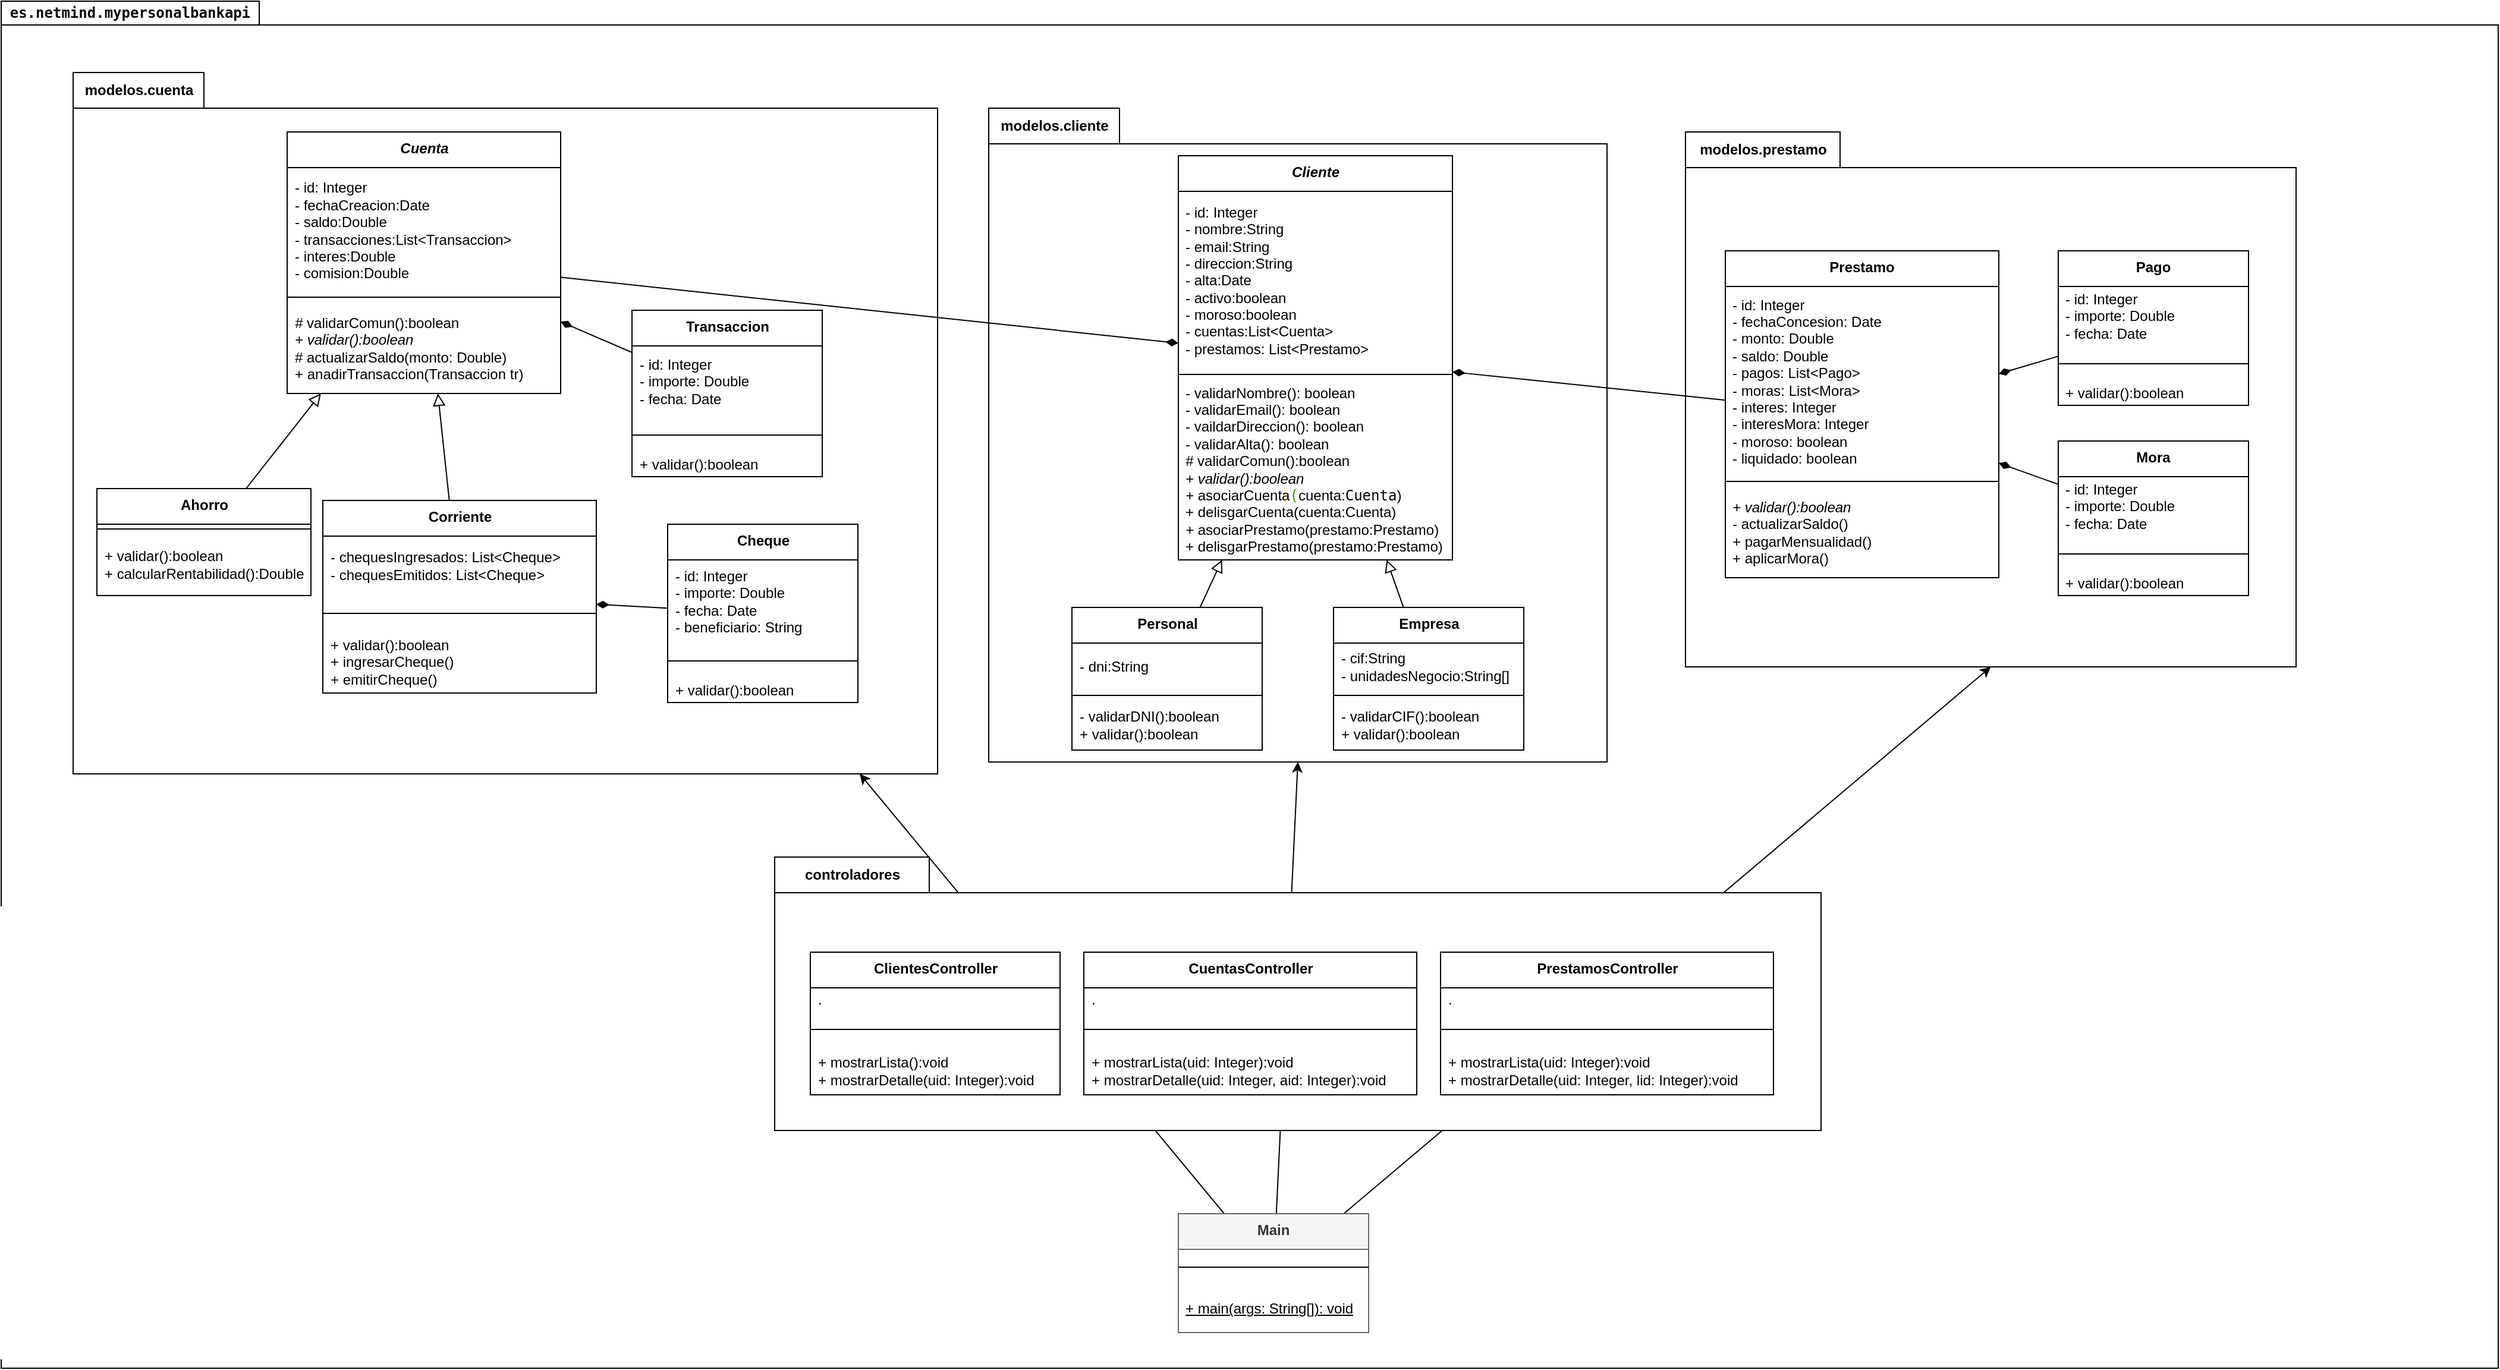 <mxfile version="22.0.2" type="google">
  <diagram id="C5RBs43oDa-KdzZeNtuy" name="Página-1">
    <mxGraphModel grid="1" page="1" gridSize="10" guides="1" tooltips="1" connect="1" arrows="1" fold="1" pageScale="1" pageWidth="827" pageHeight="1169" math="0" shadow="0">
      <root>
        <mxCell id="WIyWlLk6GJQsqaUBKTNV-0" />
        <mxCell id="WIyWlLk6GJQsqaUBKTNV-1" parent="WIyWlLk6GJQsqaUBKTNV-0" />
        <mxCell id="frQ_jHYJPk0czrlvkKCq-106" value="&lt;div style=&quot;background-color: rgb(255, 255, 255); color: rgb(8, 8, 8); font-family: &amp;quot;JetBrains Mono&amp;quot;, monospace;&quot;&gt;es.netmind.mypersonalbankapi&lt;/div&gt;" style="shape=folder;fontStyle=1;tabWidth=217;tabHeight=20;tabPosition=left;html=1;boundedLbl=1;labelInHeader=1;container=1;collapsible=0;recursiveResize=0;whiteSpace=wrap;" vertex="1" parent="WIyWlLk6GJQsqaUBKTNV-1">
          <mxGeometry x="-400" y="-890" width="2100" height="1150" as="geometry" />
        </mxCell>
        <mxCell id="frQ_jHYJPk0czrlvkKCq-33" value="modelos.cliente" style="shape=folder;fontStyle=1;tabWidth=110;tabHeight=30;tabPosition=left;html=1;boundedLbl=1;labelInHeader=1;container=1;collapsible=0;recursiveResize=0;whiteSpace=wrap;" vertex="1" parent="frQ_jHYJPk0czrlvkKCq-106">
          <mxGeometry x="830.5" y="90" width="520" height="550" as="geometry" />
        </mxCell>
        <mxCell id="frQ_jHYJPk0czrlvkKCq-2" value="&lt;b&gt;Cliente&lt;/b&gt;" style="swimlane;fontStyle=2;align=center;verticalAlign=top;childLayout=stackLayout;horizontal=1;startSize=30;horizontalStack=0;resizeParent=1;resizeParentMax=0;resizeLast=0;collapsible=0;marginBottom=0;html=1;whiteSpace=wrap;" vertex="1" parent="frQ_jHYJPk0czrlvkKCq-33">
          <mxGeometry x="159.5" y="40" width="230.5" height="340" as="geometry" />
        </mxCell>
        <mxCell id="frQ_jHYJPk0czrlvkKCq-4" value="- id: Integer&lt;div&gt;- nombre:String&lt;/div&gt;-&amp;nbsp;&lt;span style=&quot;background-color: initial;&quot;&gt;email:String&lt;/span&gt;&lt;br&gt;-&amp;nbsp;&lt;span style=&quot;background-color: initial;&quot;&gt;direccion:String&lt;/span&gt;&lt;br&gt;-&amp;nbsp;&lt;span style=&quot;background-color: initial;&quot;&gt;alta:Date&lt;/span&gt;&lt;br&gt;-&amp;nbsp;&lt;span style=&quot;background-color: initial;&quot;&gt;activo:boolean&lt;/span&gt;&lt;br&gt;-&amp;nbsp;&lt;span style=&quot;background-color: initial;&quot;&gt;moroso:boolean&lt;br&gt;- cuentas:List&amp;lt;Cuenta&amp;gt;&lt;br&gt;- prestamos: List&amp;lt;Prestamo&amp;gt;&lt;br&gt;&lt;/span&gt;" style="text;html=1;strokeColor=none;fillColor=none;align=left;verticalAlign=middle;spacingLeft=4;spacingRight=4;overflow=hidden;rotatable=0;points=[[0,0.5],[1,0.5]];portConstraint=eastwest;whiteSpace=wrap;" vertex="1" parent="frQ_jHYJPk0czrlvkKCq-2">
          <mxGeometry y="30" width="230.5" height="150" as="geometry" />
        </mxCell>
        <mxCell id="frQ_jHYJPk0czrlvkKCq-7" value="" style="line;strokeWidth=1;fillColor=none;align=left;verticalAlign=middle;spacingTop=-1;spacingLeft=3;spacingRight=3;rotatable=0;labelPosition=right;points=[];portConstraint=eastwest;" vertex="1" parent="frQ_jHYJPk0czrlvkKCq-2">
          <mxGeometry y="180" width="230.5" height="8" as="geometry" />
        </mxCell>
        <mxCell id="frQ_jHYJPk0czrlvkKCq-9" value="- validarNombre(): boolean&lt;br&gt;- validarEmail(): boolean&lt;br&gt;- vaildarDireccion(): boolean&lt;br&gt;- validarAlta(): boolean&lt;br&gt;&lt;i style=&quot;border-color: var(--border-color);&quot;&gt;#&amp;nbsp;&lt;/i&gt;validarComun():boolean&lt;br&gt;&lt;i&gt;+ validar():boolean&lt;br&gt;+&amp;nbsp;&lt;/i&gt;asociarCuenta&lt;span style=&quot;font-family: &amp;quot;JetBrains Mono&amp;quot;, monospace; color: rgb(63, 145, 1);&quot;&gt;(&lt;/span&gt;cuenta:&lt;span style=&quot;font-family: &amp;quot;JetBrains Mono&amp;quot;, monospace;&quot;&gt;Cuenta&lt;/span&gt;)&lt;br&gt;+&amp;nbsp;delisgarCuenta(cuenta:Cuenta)&lt;br&gt;&lt;i style=&quot;border-color: var(--border-color);&quot;&gt;+&amp;nbsp;&lt;/i&gt;asociarPrestamo(prestamo:Prestamo)&lt;br style=&quot;border-color: var(--border-color);&quot;&gt;+&amp;nbsp;delisgarPrestamo(prestamo:Prestamo)" style="text;html=1;strokeColor=none;fillColor=none;align=left;verticalAlign=middle;spacingLeft=4;spacingRight=4;overflow=hidden;rotatable=0;points=[[0,0.5],[1,0.5]];portConstraint=eastwest;whiteSpace=wrap;" vertex="1" parent="frQ_jHYJPk0czrlvkKCq-2">
          <mxGeometry y="188" width="230.5" height="152" as="geometry" />
        </mxCell>
        <mxCell id="frQ_jHYJPk0czrlvkKCq-10" value="&lt;b&gt;Personal&lt;/b&gt;" style="swimlane;fontStyle=0;align=center;verticalAlign=top;childLayout=stackLayout;horizontal=1;startSize=30;horizontalStack=0;resizeParent=1;resizeParentMax=0;resizeLast=0;collapsible=0;marginBottom=0;html=1;whiteSpace=wrap;" vertex="1" parent="frQ_jHYJPk0czrlvkKCq-33">
          <mxGeometry x="70" y="420" width="160" height="120" as="geometry" />
        </mxCell>
        <mxCell id="frQ_jHYJPk0czrlvkKCq-11" value="&lt;div&gt;&lt;span style=&quot;background-color: initial;&quot;&gt;- dni:String&lt;/span&gt;&lt;/div&gt;" style="text;html=1;strokeColor=none;fillColor=none;align=left;verticalAlign=middle;spacingLeft=4;spacingRight=4;overflow=hidden;rotatable=0;points=[[0,0.5],[1,0.5]];portConstraint=eastwest;whiteSpace=wrap;" vertex="1" parent="frQ_jHYJPk0czrlvkKCq-10">
          <mxGeometry y="30" width="160" height="40" as="geometry" />
        </mxCell>
        <mxCell id="frQ_jHYJPk0czrlvkKCq-12" value="" style="line;strokeWidth=1;fillColor=none;align=left;verticalAlign=middle;spacingTop=-1;spacingLeft=3;spacingRight=3;rotatable=0;labelPosition=right;points=[];portConstraint=eastwest;" vertex="1" parent="frQ_jHYJPk0czrlvkKCq-10">
          <mxGeometry y="70" width="160" height="8" as="geometry" />
        </mxCell>
        <mxCell id="frQ_jHYJPk0czrlvkKCq-13" value="- validarDNI():boolean&lt;br&gt;+ validar():boolean" style="text;html=1;strokeColor=none;fillColor=none;align=left;verticalAlign=middle;spacingLeft=4;spacingRight=4;overflow=hidden;rotatable=0;points=[[0,0.5],[1,0.5]];portConstraint=eastwest;whiteSpace=wrap;" vertex="1" parent="frQ_jHYJPk0czrlvkKCq-10">
          <mxGeometry y="78" width="160" height="42" as="geometry" />
        </mxCell>
        <mxCell id="frQ_jHYJPk0czrlvkKCq-18" value="&lt;b&gt;Empresa&lt;/b&gt;" style="swimlane;fontStyle=0;align=center;verticalAlign=top;childLayout=stackLayout;horizontal=1;startSize=30;horizontalStack=0;resizeParent=1;resizeParentMax=0;resizeLast=0;collapsible=0;marginBottom=0;html=1;whiteSpace=wrap;" vertex="1" parent="frQ_jHYJPk0czrlvkKCq-33">
          <mxGeometry x="290" y="420" width="160" height="120" as="geometry" />
        </mxCell>
        <mxCell id="frQ_jHYJPk0czrlvkKCq-19" value="&lt;div&gt;&lt;span style=&quot;background-color: initial;&quot;&gt;- cif:String&lt;/span&gt;&lt;br&gt;&lt;/div&gt;&lt;div&gt;- unidadesNegocio:String[]&lt;/div&gt;" style="text;html=1;strokeColor=none;fillColor=none;align=left;verticalAlign=middle;spacingLeft=4;spacingRight=4;overflow=hidden;rotatable=0;points=[[0,0.5],[1,0.5]];portConstraint=eastwest;whiteSpace=wrap;" vertex="1" parent="frQ_jHYJPk0czrlvkKCq-18">
          <mxGeometry y="30" width="160" height="40" as="geometry" />
        </mxCell>
        <mxCell id="frQ_jHYJPk0czrlvkKCq-20" value="" style="line;strokeWidth=1;fillColor=none;align=left;verticalAlign=middle;spacingTop=-1;spacingLeft=3;spacingRight=3;rotatable=0;labelPosition=right;points=[];portConstraint=eastwest;" vertex="1" parent="frQ_jHYJPk0czrlvkKCq-18">
          <mxGeometry y="70" width="160" height="8" as="geometry" />
        </mxCell>
        <mxCell id="frQ_jHYJPk0czrlvkKCq-21" value="- validarCIF():boolean&lt;br&gt;+ validar():boolean" style="text;html=1;strokeColor=none;fillColor=none;align=left;verticalAlign=middle;spacingLeft=4;spacingRight=4;overflow=hidden;rotatable=0;points=[[0,0.5],[1,0.5]];portConstraint=eastwest;whiteSpace=wrap;" vertex="1" parent="frQ_jHYJPk0czrlvkKCq-18">
          <mxGeometry y="78" width="160" height="42" as="geometry" />
        </mxCell>
        <mxCell id="frQ_jHYJPk0czrlvkKCq-26" value="" style="endArrow=block;html=1;rounded=0;align=center;verticalAlign=bottom;endFill=0;labelBackgroundColor=none;endSize=8;" edge="1" parent="frQ_jHYJPk0czrlvkKCq-33" source="frQ_jHYJPk0czrlvkKCq-10" target="frQ_jHYJPk0czrlvkKCq-2">
          <mxGeometry relative="1" as="geometry">
            <mxPoint x="303.5" y="310" as="sourcePoint" />
            <mxPoint x="223.5" y="220" as="targetPoint" />
          </mxGeometry>
        </mxCell>
        <mxCell id="frQ_jHYJPk0czrlvkKCq-28" value="" style="endArrow=block;html=1;rounded=0;align=center;verticalAlign=bottom;endFill=0;labelBackgroundColor=none;endSize=8;" edge="1" parent="frQ_jHYJPk0czrlvkKCq-33" source="frQ_jHYJPk0czrlvkKCq-18" target="frQ_jHYJPk0czrlvkKCq-2">
          <mxGeometry relative="1" as="geometry">
            <mxPoint x="286.5" y="370" as="sourcePoint" />
            <mxPoint x="312.5" y="300" as="targetPoint" />
          </mxGeometry>
        </mxCell>
        <mxCell id="frQ_jHYJPk0czrlvkKCq-49" value="modelos.cuenta" style="shape=folder;fontStyle=1;tabWidth=110;tabHeight=30;tabPosition=left;html=1;boundedLbl=1;labelInHeader=1;container=1;collapsible=0;recursiveResize=0;whiteSpace=wrap;" vertex="1" parent="frQ_jHYJPk0czrlvkKCq-106">
          <mxGeometry x="60.5" y="60" width="727" height="590" as="geometry" />
        </mxCell>
        <mxCell id="frQ_jHYJPk0czrlvkKCq-35" value="&lt;b&gt;Cuenta&lt;/b&gt;" style="swimlane;fontStyle=2;align=center;verticalAlign=top;childLayout=stackLayout;horizontal=1;startSize=30;horizontalStack=0;resizeParent=1;resizeParentMax=0;resizeLast=0;collapsible=0;marginBottom=0;html=1;whiteSpace=wrap;" vertex="1" parent="frQ_jHYJPk0czrlvkKCq-49">
          <mxGeometry x="180" y="50" width="230" height="220" as="geometry" />
        </mxCell>
        <mxCell id="frQ_jHYJPk0czrlvkKCq-36" value="- id: Integer&lt;div&gt;- fechaCreacion:Date&lt;/div&gt;&lt;div&gt;- saldo:Double&lt;/div&gt;&lt;div&gt;- transacciones:List&amp;lt;Transaccion&amp;gt;&lt;/div&gt;&lt;div&gt;- interes:Double&lt;/div&gt;&lt;div&gt;- comision:Double&lt;/div&gt;" style="text;html=1;strokeColor=none;fillColor=none;align=left;verticalAlign=middle;spacingLeft=4;spacingRight=4;overflow=hidden;rotatable=0;points=[[0,0.5],[1,0.5]];portConstraint=eastwest;whiteSpace=wrap;" vertex="1" parent="frQ_jHYJPk0czrlvkKCq-35">
          <mxGeometry y="30" width="230" height="105" as="geometry" />
        </mxCell>
        <mxCell id="frQ_jHYJPk0czrlvkKCq-37" value="" style="line;strokeWidth=1;fillColor=none;align=left;verticalAlign=middle;spacingTop=-1;spacingLeft=3;spacingRight=3;rotatable=0;labelPosition=right;points=[];portConstraint=eastwest;" vertex="1" parent="frQ_jHYJPk0czrlvkKCq-35">
          <mxGeometry y="135" width="230" height="8" as="geometry" />
        </mxCell>
        <mxCell id="frQ_jHYJPk0czrlvkKCq-38" value="&lt;i&gt;#&amp;nbsp;&lt;/i&gt;validarComun():boolean&lt;i&gt;&lt;br&gt;&lt;/i&gt;&lt;i&gt;+ validar():boolean&lt;/i&gt;&lt;br&gt;# actualizarSaldo(monto: Double)&lt;br&gt;+&amp;nbsp;anadirTransaccion(Transaccion tr)" style="text;html=1;strokeColor=none;fillColor=none;align=left;verticalAlign=middle;spacingLeft=4;spacingRight=4;overflow=hidden;rotatable=0;points=[[0,0.5],[1,0.5]];portConstraint=eastwest;whiteSpace=wrap;" vertex="1" parent="frQ_jHYJPk0czrlvkKCq-35">
          <mxGeometry y="143" width="230" height="77" as="geometry" />
        </mxCell>
        <mxCell id="frQ_jHYJPk0czrlvkKCq-39" value="&lt;b style=&quot;font-style: normal;&quot;&gt;Ahorro&lt;/b&gt;" style="swimlane;fontStyle=2;align=center;verticalAlign=top;childLayout=stackLayout;horizontal=1;startSize=30;horizontalStack=0;resizeParent=1;resizeParentMax=0;resizeLast=0;collapsible=0;marginBottom=0;html=1;whiteSpace=wrap;" vertex="1" parent="frQ_jHYJPk0czrlvkKCq-49">
          <mxGeometry x="20" y="350" width="180" height="90" as="geometry" />
        </mxCell>
        <mxCell id="frQ_jHYJPk0czrlvkKCq-41" value="" style="line;strokeWidth=1;fillColor=none;align=left;verticalAlign=middle;spacingTop=-1;spacingLeft=3;spacingRight=3;rotatable=0;labelPosition=right;points=[];portConstraint=eastwest;" vertex="1" parent="frQ_jHYJPk0czrlvkKCq-39">
          <mxGeometry y="30" width="180" height="8" as="geometry" />
        </mxCell>
        <mxCell id="frQ_jHYJPk0czrlvkKCq-42" value="+ validar():boolean&lt;br&gt;+ calcularRentabilidad():Double" style="text;html=1;strokeColor=none;fillColor=none;align=left;verticalAlign=middle;spacingLeft=4;spacingRight=4;overflow=hidden;rotatable=0;points=[[0,0.5],[1,0.5]];portConstraint=eastwest;whiteSpace=wrap;" vertex="1" parent="frQ_jHYJPk0czrlvkKCq-39">
          <mxGeometry y="38" width="180" height="52" as="geometry" />
        </mxCell>
        <mxCell id="frQ_jHYJPk0czrlvkKCq-43" value="&lt;b style=&quot;font-style: normal;&quot;&gt;Corriente&lt;/b&gt;" style="swimlane;fontStyle=2;align=center;verticalAlign=top;childLayout=stackLayout;horizontal=1;startSize=30;horizontalStack=0;resizeParent=1;resizeParentMax=0;resizeLast=0;collapsible=0;marginBottom=0;html=1;whiteSpace=wrap;" vertex="1" parent="frQ_jHYJPk0czrlvkKCq-49">
          <mxGeometry x="210" y="360" width="230" height="162" as="geometry" />
        </mxCell>
        <mxCell id="frQ_jHYJPk0czrlvkKCq-46" value="&lt;div&gt;- chequesIngresados: List&amp;lt;Cheque&amp;gt;&lt;/div&gt;&lt;div&gt;- chequesEmitidos: List&amp;lt;Cheque&amp;gt;&lt;/div&gt;" style="text;html=1;strokeColor=none;fillColor=none;align=left;verticalAlign=middle;spacingLeft=4;spacingRight=4;overflow=hidden;rotatable=0;points=[[0,0.5],[1,0.5]];portConstraint=eastwest;whiteSpace=wrap;" vertex="1" parent="frQ_jHYJPk0czrlvkKCq-43">
          <mxGeometry y="30" width="230" height="50" as="geometry" />
        </mxCell>
        <mxCell id="frQ_jHYJPk0czrlvkKCq-44" value="" style="line;strokeWidth=1;fillColor=none;align=left;verticalAlign=middle;spacingTop=-1;spacingLeft=3;spacingRight=3;rotatable=0;labelPosition=right;points=[];portConstraint=eastwest;" vertex="1" parent="frQ_jHYJPk0czrlvkKCq-43">
          <mxGeometry y="80" width="230" height="30" as="geometry" />
        </mxCell>
        <mxCell id="frQ_jHYJPk0czrlvkKCq-45" value="+ validar():boolean&lt;br&gt;+ ingresarCheque()&lt;br&gt;+ emitirCheque()" style="text;html=1;strokeColor=none;fillColor=none;align=left;verticalAlign=middle;spacingLeft=4;spacingRight=4;overflow=hidden;rotatable=0;points=[[0,0.5],[1,0.5]];portConstraint=eastwest;whiteSpace=wrap;" vertex="1" parent="frQ_jHYJPk0czrlvkKCq-43">
          <mxGeometry y="110" width="230" height="52" as="geometry" />
        </mxCell>
        <mxCell id="frQ_jHYJPk0czrlvkKCq-47" value="" style="endArrow=block;html=1;rounded=0;align=center;verticalAlign=bottom;endFill=0;labelBackgroundColor=none;endSize=8;" edge="1" parent="frQ_jHYJPk0czrlvkKCq-49" source="frQ_jHYJPk0czrlvkKCq-39" target="frQ_jHYJPk0czrlvkKCq-35">
          <mxGeometry relative="1" as="geometry">
            <mxPoint x="330" y="350" as="sourcePoint" />
            <mxPoint x="356" y="280" as="targetPoint" />
          </mxGeometry>
        </mxCell>
        <mxCell id="frQ_jHYJPk0czrlvkKCq-48" value="" style="endArrow=block;html=1;rounded=0;align=center;verticalAlign=bottom;endFill=0;labelBackgroundColor=none;endSize=8;" edge="1" parent="frQ_jHYJPk0czrlvkKCq-49" source="frQ_jHYJPk0czrlvkKCq-43" target="frQ_jHYJPk0czrlvkKCq-35">
          <mxGeometry relative="1" as="geometry">
            <mxPoint x="296" y="400" as="sourcePoint" />
            <mxPoint x="337" y="320" as="targetPoint" />
          </mxGeometry>
        </mxCell>
        <mxCell id="frQ_jHYJPk0czrlvkKCq-81" value="&lt;b style=&quot;font-style: normal;&quot;&gt;Transaccion&lt;/b&gt;" style="swimlane;fontStyle=2;align=center;verticalAlign=top;childLayout=stackLayout;horizontal=1;startSize=30;horizontalStack=0;resizeParent=1;resizeParentMax=0;resizeLast=0;collapsible=0;marginBottom=0;html=1;whiteSpace=wrap;" vertex="1" parent="frQ_jHYJPk0czrlvkKCq-49">
          <mxGeometry x="470" y="200" width="160" height="140" as="geometry" />
        </mxCell>
        <mxCell id="frQ_jHYJPk0czrlvkKCq-82" value="- id: Integer&lt;div&gt;- importe: Double&lt;/div&gt;&lt;div&gt;- fecha: Date&lt;/div&gt;" style="text;html=1;strokeColor=none;fillColor=none;align=left;verticalAlign=middle;spacingLeft=4;spacingRight=4;overflow=hidden;rotatable=0;points=[[0,0.5],[1,0.5]];portConstraint=eastwest;whiteSpace=wrap;" vertex="1" parent="frQ_jHYJPk0czrlvkKCq-81">
          <mxGeometry y="30" width="160" height="60" as="geometry" />
        </mxCell>
        <mxCell id="frQ_jHYJPk0czrlvkKCq-83" value="" style="line;strokeWidth=1;fillColor=none;align=left;verticalAlign=middle;spacingTop=-1;spacingLeft=3;spacingRight=3;rotatable=0;labelPosition=right;points=[];portConstraint=eastwest;" vertex="1" parent="frQ_jHYJPk0czrlvkKCq-81">
          <mxGeometry y="90" width="160" height="30" as="geometry" />
        </mxCell>
        <mxCell id="frQ_jHYJPk0czrlvkKCq-84" value="+ validar():boolean" style="text;html=1;strokeColor=none;fillColor=none;align=left;verticalAlign=middle;spacingLeft=4;spacingRight=4;overflow=hidden;rotatable=0;points=[[0,0.5],[1,0.5]];portConstraint=eastwest;whiteSpace=wrap;" vertex="1" parent="frQ_jHYJPk0czrlvkKCq-81">
          <mxGeometry y="120" width="160" height="20" as="geometry" />
        </mxCell>
        <mxCell id="frQ_jHYJPk0czrlvkKCq-85" value="" style="endArrow=none;startArrow=diamondThin;endFill=0;startFill=1;html=1;verticalAlign=bottom;labelBackgroundColor=none;strokeWidth=1;startSize=8;endSize=8;rounded=0;" edge="1" parent="frQ_jHYJPk0czrlvkKCq-49" source="frQ_jHYJPk0czrlvkKCq-35" target="frQ_jHYJPk0czrlvkKCq-81">
          <mxGeometry width="160" relative="1" as="geometry">
            <mxPoint x="1085" y="199" as="sourcePoint" />
            <mxPoint x="420" y="174" as="targetPoint" />
          </mxGeometry>
        </mxCell>
        <mxCell id="frQ_jHYJPk0czrlvkKCq-86" value="&lt;span style=&quot;font-style: normal;&quot;&gt;&lt;b&gt;Cheque&lt;/b&gt;&lt;/span&gt;" style="swimlane;fontStyle=2;align=center;verticalAlign=top;childLayout=stackLayout;horizontal=1;startSize=30;horizontalStack=0;resizeParent=1;resizeParentMax=0;resizeLast=0;collapsible=0;marginBottom=0;html=1;whiteSpace=wrap;" vertex="1" parent="frQ_jHYJPk0czrlvkKCq-49">
          <mxGeometry x="500" y="380" width="160" height="150" as="geometry" />
        </mxCell>
        <mxCell id="frQ_jHYJPk0czrlvkKCq-87" value="- id: Integer&lt;div&gt;- importe: Double&lt;/div&gt;&lt;div&gt;- fecha: Date&lt;/div&gt;&lt;div&gt;- beneficiario: String&lt;/div&gt;" style="text;html=1;strokeColor=none;fillColor=none;align=left;verticalAlign=middle;spacingLeft=4;spacingRight=4;overflow=hidden;rotatable=0;points=[[0,0.5],[1,0.5]];portConstraint=eastwest;whiteSpace=wrap;" vertex="1" parent="frQ_jHYJPk0czrlvkKCq-86">
          <mxGeometry y="30" width="160" height="70" as="geometry" />
        </mxCell>
        <mxCell id="frQ_jHYJPk0czrlvkKCq-88" value="" style="line;strokeWidth=1;fillColor=none;align=left;verticalAlign=middle;spacingTop=-1;spacingLeft=3;spacingRight=3;rotatable=0;labelPosition=right;points=[];portConstraint=eastwest;" vertex="1" parent="frQ_jHYJPk0czrlvkKCq-86">
          <mxGeometry y="100" width="160" height="30" as="geometry" />
        </mxCell>
        <mxCell id="frQ_jHYJPk0czrlvkKCq-89" value="+ validar():boolean" style="text;html=1;strokeColor=none;fillColor=none;align=left;verticalAlign=middle;spacingLeft=4;spacingRight=4;overflow=hidden;rotatable=0;points=[[0,0.5],[1,0.5]];portConstraint=eastwest;whiteSpace=wrap;" vertex="1" parent="frQ_jHYJPk0czrlvkKCq-86">
          <mxGeometry y="130" width="160" height="20" as="geometry" />
        </mxCell>
        <mxCell id="frQ_jHYJPk0czrlvkKCq-90" value="" style="endArrow=none;startArrow=diamondThin;endFill=0;startFill=1;html=1;verticalAlign=bottom;labelBackgroundColor=none;strokeWidth=1;startSize=8;endSize=8;rounded=0;" edge="1" parent="frQ_jHYJPk0czrlvkKCq-49" source="frQ_jHYJPk0czrlvkKCq-43" target="frQ_jHYJPk0czrlvkKCq-86">
          <mxGeometry width="160" relative="1" as="geometry">
            <mxPoint x="420" y="213" as="sourcePoint" />
            <mxPoint x="480" y="235" as="targetPoint" />
          </mxGeometry>
        </mxCell>
        <mxCell id="frQ_jHYJPk0czrlvkKCq-66" value="" style="endArrow=none;startArrow=diamondThin;endFill=0;startFill=1;html=1;verticalAlign=bottom;labelBackgroundColor=none;strokeWidth=1;startSize=8;endSize=8;rounded=0;" edge="1" parent="frQ_jHYJPk0czrlvkKCq-106" source="frQ_jHYJPk0czrlvkKCq-2" target="frQ_jHYJPk0czrlvkKCq-35">
          <mxGeometry width="160" relative="1" as="geometry">
            <mxPoint x="520.5" y="180" as="sourcePoint" />
            <mxPoint x="680.5" y="180" as="targetPoint" />
          </mxGeometry>
        </mxCell>
        <mxCell id="frQ_jHYJPk0czrlvkKCq-67" value="modelos.prestamo" style="shape=folder;fontStyle=1;tabWidth=130;tabHeight=30;tabPosition=left;html=1;boundedLbl=1;labelInHeader=1;container=1;collapsible=0;recursiveResize=0;whiteSpace=wrap;" vertex="1" parent="frQ_jHYJPk0czrlvkKCq-106">
          <mxGeometry x="1416.5" y="110" width="513.5" height="450" as="geometry" />
        </mxCell>
        <mxCell id="frQ_jHYJPk0czrlvkKCq-104" value="" style="endArrow=none;startArrow=diamondThin;endFill=0;startFill=1;html=1;verticalAlign=bottom;labelBackgroundColor=none;strokeWidth=1;startSize=8;endSize=8;rounded=0;" edge="1" parent="frQ_jHYJPk0czrlvkKCq-67" source="frQ_jHYJPk0czrlvkKCq-68" target="frQ_jHYJPk0czrlvkKCq-96">
          <mxGeometry width="160" relative="1" as="geometry">
            <mxPoint x="-318" y="204" as="sourcePoint" />
            <mxPoint x="200" y="215" as="targetPoint" />
          </mxGeometry>
        </mxCell>
        <mxCell id="frQ_jHYJPk0czrlvkKCq-105" value="" style="endArrow=none;startArrow=diamondThin;endFill=0;startFill=1;html=1;verticalAlign=bottom;labelBackgroundColor=none;strokeWidth=1;startSize=8;endSize=8;rounded=0;" edge="1" parent="frQ_jHYJPk0czrlvkKCq-67" source="frQ_jHYJPk0czrlvkKCq-68" target="frQ_jHYJPk0czrlvkKCq-100">
          <mxGeometry width="160" relative="1" as="geometry">
            <mxPoint x="430" y="205" as="sourcePoint" />
            <mxPoint x="500" y="198" as="targetPoint" />
          </mxGeometry>
        </mxCell>
        <mxCell id="frQ_jHYJPk0czrlvkKCq-68" value="&lt;b&gt;Prestamo&lt;/b&gt;" style="swimlane;fontStyle=0;align=center;verticalAlign=top;childLayout=stackLayout;horizontal=1;startSize=30;horizontalStack=0;resizeParent=1;resizeParentMax=0;resizeLast=0;collapsible=0;marginBottom=0;html=1;whiteSpace=wrap;" vertex="1" parent="frQ_jHYJPk0czrlvkKCq-67">
          <mxGeometry x="33.5" y="100" width="230" height="275" as="geometry" />
        </mxCell>
        <mxCell id="frQ_jHYJPk0czrlvkKCq-69" value="&lt;div&gt;- id: Integer&lt;/div&gt;&lt;div&gt;- fechaConcesion: Date&lt;/div&gt;&lt;div&gt;- monto: Double&lt;/div&gt;&lt;div&gt;- saldo: Double&lt;/div&gt;&lt;div&gt;- pagos: List&amp;lt;Pago&amp;gt;&lt;/div&gt;&lt;div&gt;- moras: List&amp;lt;Mora&amp;gt;&lt;/div&gt;&lt;div&gt;- interes: Integer&lt;/div&gt;&lt;div&gt;- interesMora: Integer&lt;/div&gt;&lt;div&gt;- moroso: boolean&lt;/div&gt;&lt;div&gt;- liquidado: boolean&lt;/div&gt;" style="text;html=1;strokeColor=none;fillColor=none;align=left;verticalAlign=middle;spacingLeft=4;spacingRight=4;overflow=hidden;rotatable=0;points=[[0,0.5],[1,0.5]];portConstraint=eastwest;whiteSpace=wrap;" vertex="1" parent="frQ_jHYJPk0czrlvkKCq-68">
          <mxGeometry y="30" width="230" height="160" as="geometry" />
        </mxCell>
        <mxCell id="frQ_jHYJPk0czrlvkKCq-70" value="" style="line;strokeWidth=1;fillColor=none;align=left;verticalAlign=middle;spacingTop=-1;spacingLeft=3;spacingRight=3;rotatable=0;labelPosition=right;points=[];portConstraint=eastwest;" vertex="1" parent="frQ_jHYJPk0czrlvkKCq-68">
          <mxGeometry y="190" width="230" height="8" as="geometry" />
        </mxCell>
        <mxCell id="frQ_jHYJPk0czrlvkKCq-71" value="&lt;i&gt;+ validar():boolean&lt;br&gt;&lt;/i&gt;- actualizarSaldo()&lt;br style=&quot;border-color: var(--border-color);&quot;&gt;+ pagarMensualidad()&lt;br&gt;+ aplicarMora()" style="text;html=1;strokeColor=none;fillColor=none;align=left;verticalAlign=middle;spacingLeft=4;spacingRight=4;overflow=hidden;rotatable=0;points=[[0,0.5],[1,0.5]];portConstraint=eastwest;whiteSpace=wrap;" vertex="1" parent="frQ_jHYJPk0czrlvkKCq-68">
          <mxGeometry y="198" width="230" height="77" as="geometry" />
        </mxCell>
        <mxCell id="frQ_jHYJPk0czrlvkKCq-96" value="&lt;span style=&quot;font-style: normal;&quot;&gt;&lt;b&gt;Pago&lt;/b&gt;&lt;/span&gt;" style="swimlane;fontStyle=2;align=center;verticalAlign=top;childLayout=stackLayout;horizontal=1;startSize=30;horizontalStack=0;resizeParent=1;resizeParentMax=0;resizeLast=0;collapsible=0;marginBottom=0;html=1;whiteSpace=wrap;" vertex="1" parent="frQ_jHYJPk0czrlvkKCq-67">
          <mxGeometry x="313.5" y="100" width="160" height="130" as="geometry" />
        </mxCell>
        <mxCell id="frQ_jHYJPk0czrlvkKCq-97" value="- id: Integer&lt;div&gt;- importe: Double&lt;/div&gt;&lt;div&gt;- fecha: Date&lt;/div&gt;" style="text;html=1;strokeColor=none;fillColor=none;align=left;verticalAlign=middle;spacingLeft=4;spacingRight=4;overflow=hidden;rotatable=0;points=[[0,0.5],[1,0.5]];portConstraint=eastwest;whiteSpace=wrap;" vertex="1" parent="frQ_jHYJPk0czrlvkKCq-96">
          <mxGeometry y="30" width="160" height="50" as="geometry" />
        </mxCell>
        <mxCell id="frQ_jHYJPk0czrlvkKCq-98" value="" style="line;strokeWidth=1;fillColor=none;align=left;verticalAlign=middle;spacingTop=-1;spacingLeft=3;spacingRight=3;rotatable=0;labelPosition=right;points=[];portConstraint=eastwest;" vertex="1" parent="frQ_jHYJPk0czrlvkKCq-96">
          <mxGeometry y="80" width="160" height="30" as="geometry" />
        </mxCell>
        <mxCell id="frQ_jHYJPk0czrlvkKCq-99" value="+ validar():boolean" style="text;html=1;strokeColor=none;fillColor=none;align=left;verticalAlign=middle;spacingLeft=4;spacingRight=4;overflow=hidden;rotatable=0;points=[[0,0.5],[1,0.5]];portConstraint=eastwest;whiteSpace=wrap;" vertex="1" parent="frQ_jHYJPk0czrlvkKCq-96">
          <mxGeometry y="110" width="160" height="20" as="geometry" />
        </mxCell>
        <mxCell id="frQ_jHYJPk0czrlvkKCq-100" value="&lt;span style=&quot;font-style: normal;&quot;&gt;&lt;b&gt;Mora&lt;/b&gt;&lt;/span&gt;" style="swimlane;fontStyle=2;align=center;verticalAlign=top;childLayout=stackLayout;horizontal=1;startSize=30;horizontalStack=0;resizeParent=1;resizeParentMax=0;resizeLast=0;collapsible=0;marginBottom=0;html=1;whiteSpace=wrap;" vertex="1" parent="frQ_jHYJPk0czrlvkKCq-67">
          <mxGeometry x="313.5" y="260" width="160" height="130" as="geometry" />
        </mxCell>
        <mxCell id="frQ_jHYJPk0czrlvkKCq-101" value="- id: Integer&lt;div&gt;- importe: Double&lt;/div&gt;&lt;div&gt;- fecha: Date&lt;/div&gt;" style="text;html=1;strokeColor=none;fillColor=none;align=left;verticalAlign=middle;spacingLeft=4;spacingRight=4;overflow=hidden;rotatable=0;points=[[0,0.5],[1,0.5]];portConstraint=eastwest;whiteSpace=wrap;" vertex="1" parent="frQ_jHYJPk0czrlvkKCq-100">
          <mxGeometry y="30" width="160" height="50" as="geometry" />
        </mxCell>
        <mxCell id="frQ_jHYJPk0czrlvkKCq-102" value="" style="line;strokeWidth=1;fillColor=none;align=left;verticalAlign=middle;spacingTop=-1;spacingLeft=3;spacingRight=3;rotatable=0;labelPosition=right;points=[];portConstraint=eastwest;" vertex="1" parent="frQ_jHYJPk0czrlvkKCq-100">
          <mxGeometry y="80" width="160" height="30" as="geometry" />
        </mxCell>
        <mxCell id="frQ_jHYJPk0czrlvkKCq-103" value="+ validar():boolean" style="text;html=1;strokeColor=none;fillColor=none;align=left;verticalAlign=middle;spacingLeft=4;spacingRight=4;overflow=hidden;rotatable=0;points=[[0,0.5],[1,0.5]];portConstraint=eastwest;whiteSpace=wrap;" vertex="1" parent="frQ_jHYJPk0czrlvkKCq-100">
          <mxGeometry y="110" width="160" height="20" as="geometry" />
        </mxCell>
        <mxCell id="frQ_jHYJPk0czrlvkKCq-91" value="" style="endArrow=none;startArrow=diamondThin;endFill=0;startFill=1;html=1;verticalAlign=bottom;labelBackgroundColor=none;strokeWidth=1;startSize=8;endSize=8;rounded=0;" edge="1" parent="frQ_jHYJPk0czrlvkKCq-106" source="frQ_jHYJPk0czrlvkKCq-2" target="frQ_jHYJPk0czrlvkKCq-68">
          <mxGeometry width="160" relative="1" as="geometry">
            <mxPoint x="1065.5" y="239" as="sourcePoint" />
            <mxPoint x="1040.5" y="10" as="targetPoint" />
          </mxGeometry>
        </mxCell>
        <mxCell id="frQ_jHYJPk0czrlvkKCq-134" style="rounded=0;orthogonalLoop=1;jettySize=auto;html=1;entryX=0.91;entryY=1;entryDx=0;entryDy=0;entryPerimeter=0;" edge="1" parent="frQ_jHYJPk0czrlvkKCq-106" source="frQ_jHYJPk0czrlvkKCq-130" target="frQ_jHYJPk0czrlvkKCq-49">
          <mxGeometry relative="1" as="geometry" />
        </mxCell>
        <mxCell id="frQ_jHYJPk0czrlvkKCq-135" style="rounded=0;orthogonalLoop=1;jettySize=auto;html=1;entryX=0.5;entryY=1;entryDx=0;entryDy=0;entryPerimeter=0;" edge="1" parent="frQ_jHYJPk0czrlvkKCq-106" source="frQ_jHYJPk0czrlvkKCq-130" target="frQ_jHYJPk0czrlvkKCq-33">
          <mxGeometry relative="1" as="geometry" />
        </mxCell>
        <mxCell id="frQ_jHYJPk0czrlvkKCq-136" style="rounded=0;orthogonalLoop=1;jettySize=auto;html=1;entryX=0.5;entryY=1;entryDx=0;entryDy=0;entryPerimeter=0;" edge="1" parent="frQ_jHYJPk0czrlvkKCq-106" source="frQ_jHYJPk0czrlvkKCq-130" target="frQ_jHYJPk0czrlvkKCq-67">
          <mxGeometry relative="1" as="geometry" />
        </mxCell>
        <mxCell id="frQ_jHYJPk0czrlvkKCq-130" value="&lt;b style=&quot;font-style: normal;&quot;&gt;Main&lt;/b&gt;" style="swimlane;fontStyle=2;align=center;verticalAlign=top;childLayout=stackLayout;horizontal=1;startSize=30;horizontalStack=0;resizeParent=1;resizeParentMax=0;resizeLast=0;collapsible=0;marginBottom=0;html=1;whiteSpace=wrap;fillColor=#f5f5f5;fontColor=#333333;strokeColor=#666666;" vertex="1" parent="frQ_jHYJPk0czrlvkKCq-106">
          <mxGeometry x="990" y="1020" width="160" height="100" as="geometry" />
        </mxCell>
        <mxCell id="frQ_jHYJPk0czrlvkKCq-132" value="" style="line;strokeWidth=1;fillColor=none;align=left;verticalAlign=middle;spacingTop=-1;spacingLeft=3;spacingRight=3;rotatable=0;labelPosition=right;points=[];portConstraint=eastwest;" vertex="1" parent="frQ_jHYJPk0czrlvkKCq-130">
          <mxGeometry y="30" width="160" height="30" as="geometry" />
        </mxCell>
        <mxCell id="frQ_jHYJPk0czrlvkKCq-133" value="&lt;pre style=&quot;margin-top: 0px; margin-bottom: 0px; padding: var(--su12); border: 0px; font-variant-numeric: inherit; font-variant-east-asian: inherit; font-variant-alternates: inherit; font-stretch: inherit; line-height: var(--lh-md); font-family: var(--ff-mono); font-optical-sizing: inherit; font-kerning: inherit; font-feature-settings: inherit; font-variation-settings: inherit; font-size: var(--fs-body1); vertical-align: baseline; box-sizing: inherit; width: auto; max-height: 600px; overflow: auto; background-color: var(--highlight-bg); border-radius: var(--br-md); overflow-wrap: normal; color: var(--highlight-color);&quot;&gt;&lt;code style=&quot;margin: 0px; padding: 0px; border: 0px; font-style: inherit; font-variant: inherit; font-weight: inherit; font-stretch: inherit; line-height: inherit; font-family: var(--ff-mono); font-optical-sizing: inherit; font-kerning: inherit; font-feature-settings: inherit; font-variation-settings: inherit; font-size: var(--_pr-code-fs); vertical-align: baseline; box-sizing: inherit; background-color: transparent; color: var(--black-800); border-radius: 0px;&quot;&gt;&lt;u&gt;+ main(args: String[]): void&lt;/u&gt;&lt;/code&gt;&lt;/pre&gt;" style="text;html=1;strokeColor=none;fillColor=none;align=left;verticalAlign=middle;spacingLeft=4;spacingRight=4;overflow=hidden;rotatable=0;points=[[0,0.5],[1,0.5]];portConstraint=eastwest;whiteSpace=wrap;" vertex="1" parent="frQ_jHYJPk0czrlvkKCq-130">
          <mxGeometry y="60" width="160" height="40" as="geometry" />
        </mxCell>
        <mxCell id="frQ_jHYJPk0czrlvkKCq-137" value="controladores" style="shape=folder;fontStyle=1;tabWidth=130;tabHeight=30;tabPosition=left;html=1;boundedLbl=1;labelInHeader=1;container=1;collapsible=0;recursiveResize=0;whiteSpace=wrap;" vertex="1" parent="frQ_jHYJPk0czrlvkKCq-106">
          <mxGeometry x="650.5" y="720" width="880" height="230" as="geometry" />
        </mxCell>
        <mxCell id="frQ_jHYJPk0czrlvkKCq-144" value="&lt;span style=&quot;font-style: normal;&quot;&gt;&lt;b&gt;ClientesController&lt;/b&gt;&lt;/span&gt;" style="swimlane;fontStyle=2;align=center;verticalAlign=top;childLayout=stackLayout;horizontal=1;startSize=30;horizontalStack=0;resizeParent=1;resizeParentMax=0;resizeLast=0;collapsible=0;marginBottom=0;html=1;whiteSpace=wrap;" vertex="1" parent="frQ_jHYJPk0czrlvkKCq-137">
          <mxGeometry x="30" y="80" width="210" height="120" as="geometry" />
        </mxCell>
        <mxCell id="frQ_jHYJPk0czrlvkKCq-145" value="." style="text;html=1;strokeColor=none;fillColor=none;align=left;verticalAlign=middle;spacingLeft=4;spacingRight=4;overflow=hidden;rotatable=0;points=[[0,0.5],[1,0.5]];portConstraint=eastwest;whiteSpace=wrap;" vertex="1" parent="frQ_jHYJPk0czrlvkKCq-144">
          <mxGeometry y="30" width="210" height="20" as="geometry" />
        </mxCell>
        <mxCell id="frQ_jHYJPk0czrlvkKCq-146" value="" style="line;strokeWidth=1;fillColor=none;align=left;verticalAlign=middle;spacingTop=-1;spacingLeft=3;spacingRight=3;rotatable=0;labelPosition=right;points=[];portConstraint=eastwest;" vertex="1" parent="frQ_jHYJPk0czrlvkKCq-144">
          <mxGeometry y="50" width="210" height="30" as="geometry" />
        </mxCell>
        <mxCell id="frQ_jHYJPk0czrlvkKCq-147" value="+ mostrarLista():void&lt;br&gt;+ mostrarDetalle(uid: Integer):void" style="text;html=1;strokeColor=none;fillColor=none;align=left;verticalAlign=middle;spacingLeft=4;spacingRight=4;overflow=hidden;rotatable=0;points=[[0,0.5],[1,0.5]];portConstraint=eastwest;whiteSpace=wrap;" vertex="1" parent="frQ_jHYJPk0czrlvkKCq-144">
          <mxGeometry y="80" width="210" height="40" as="geometry" />
        </mxCell>
        <mxCell id="frQ_jHYJPk0czrlvkKCq-152" value="&lt;span style=&quot;font-style: normal;&quot;&gt;&lt;b&gt;CuentasController&lt;/b&gt;&lt;/span&gt;" style="swimlane;fontStyle=2;align=center;verticalAlign=top;childLayout=stackLayout;horizontal=1;startSize=30;horizontalStack=0;resizeParent=1;resizeParentMax=0;resizeLast=0;collapsible=0;marginBottom=0;html=1;whiteSpace=wrap;" vertex="1" parent="frQ_jHYJPk0czrlvkKCq-137">
          <mxGeometry x="260" y="80" width="280" height="120" as="geometry" />
        </mxCell>
        <mxCell id="frQ_jHYJPk0czrlvkKCq-153" value="." style="text;html=1;strokeColor=none;fillColor=none;align=left;verticalAlign=middle;spacingLeft=4;spacingRight=4;overflow=hidden;rotatable=0;points=[[0,0.5],[1,0.5]];portConstraint=eastwest;whiteSpace=wrap;" vertex="1" parent="frQ_jHYJPk0czrlvkKCq-152">
          <mxGeometry y="30" width="280" height="20" as="geometry" />
        </mxCell>
        <mxCell id="frQ_jHYJPk0czrlvkKCq-154" value="" style="line;strokeWidth=1;fillColor=none;align=left;verticalAlign=middle;spacingTop=-1;spacingLeft=3;spacingRight=3;rotatable=0;labelPosition=right;points=[];portConstraint=eastwest;" vertex="1" parent="frQ_jHYJPk0czrlvkKCq-152">
          <mxGeometry y="50" width="280" height="30" as="geometry" />
        </mxCell>
        <mxCell id="frQ_jHYJPk0czrlvkKCq-155" value="+ mostrarLista(uid: Integer):void&lt;br&gt;+ mostrarDetalle(uid: Integer, aid: Integer):void" style="text;html=1;strokeColor=none;fillColor=none;align=left;verticalAlign=middle;spacingLeft=4;spacingRight=4;overflow=hidden;rotatable=0;points=[[0,0.5],[1,0.5]];portConstraint=eastwest;whiteSpace=wrap;" vertex="1" parent="frQ_jHYJPk0czrlvkKCq-152">
          <mxGeometry y="80" width="280" height="40" as="geometry" />
        </mxCell>
        <mxCell id="frQ_jHYJPk0czrlvkKCq-170" value="&lt;span style=&quot;font-style: normal;&quot;&gt;&lt;b&gt;PrestamosController&lt;/b&gt;&lt;/span&gt;" style="swimlane;fontStyle=2;align=center;verticalAlign=top;childLayout=stackLayout;horizontal=1;startSize=30;horizontalStack=0;resizeParent=1;resizeParentMax=0;resizeLast=0;collapsible=0;marginBottom=0;html=1;whiteSpace=wrap;" vertex="1" parent="frQ_jHYJPk0czrlvkKCq-137">
          <mxGeometry x="560" y="80" width="280" height="120" as="geometry" />
        </mxCell>
        <mxCell id="frQ_jHYJPk0czrlvkKCq-171" value="." style="text;html=1;strokeColor=none;fillColor=none;align=left;verticalAlign=middle;spacingLeft=4;spacingRight=4;overflow=hidden;rotatable=0;points=[[0,0.5],[1,0.5]];portConstraint=eastwest;whiteSpace=wrap;" vertex="1" parent="frQ_jHYJPk0czrlvkKCq-170">
          <mxGeometry y="30" width="280" height="20" as="geometry" />
        </mxCell>
        <mxCell id="frQ_jHYJPk0czrlvkKCq-172" value="" style="line;strokeWidth=1;fillColor=none;align=left;verticalAlign=middle;spacingTop=-1;spacingLeft=3;spacingRight=3;rotatable=0;labelPosition=right;points=[];portConstraint=eastwest;" vertex="1" parent="frQ_jHYJPk0czrlvkKCq-170">
          <mxGeometry y="50" width="280" height="30" as="geometry" />
        </mxCell>
        <mxCell id="frQ_jHYJPk0czrlvkKCq-173" value="+ mostrarLista(uid: Integer):void&lt;br&gt;+ mostrarDetalle(uid: Integer, lid: Integer):void" style="text;html=1;strokeColor=none;fillColor=none;align=left;verticalAlign=middle;spacingLeft=4;spacingRight=4;overflow=hidden;rotatable=0;points=[[0,0.5],[1,0.5]];portConstraint=eastwest;whiteSpace=wrap;" vertex="1" parent="frQ_jHYJPk0czrlvkKCq-170">
          <mxGeometry y="80" width="280" height="40" as="geometry" />
        </mxCell>
      </root>
    </mxGraphModel>
  </diagram>
</mxfile>
